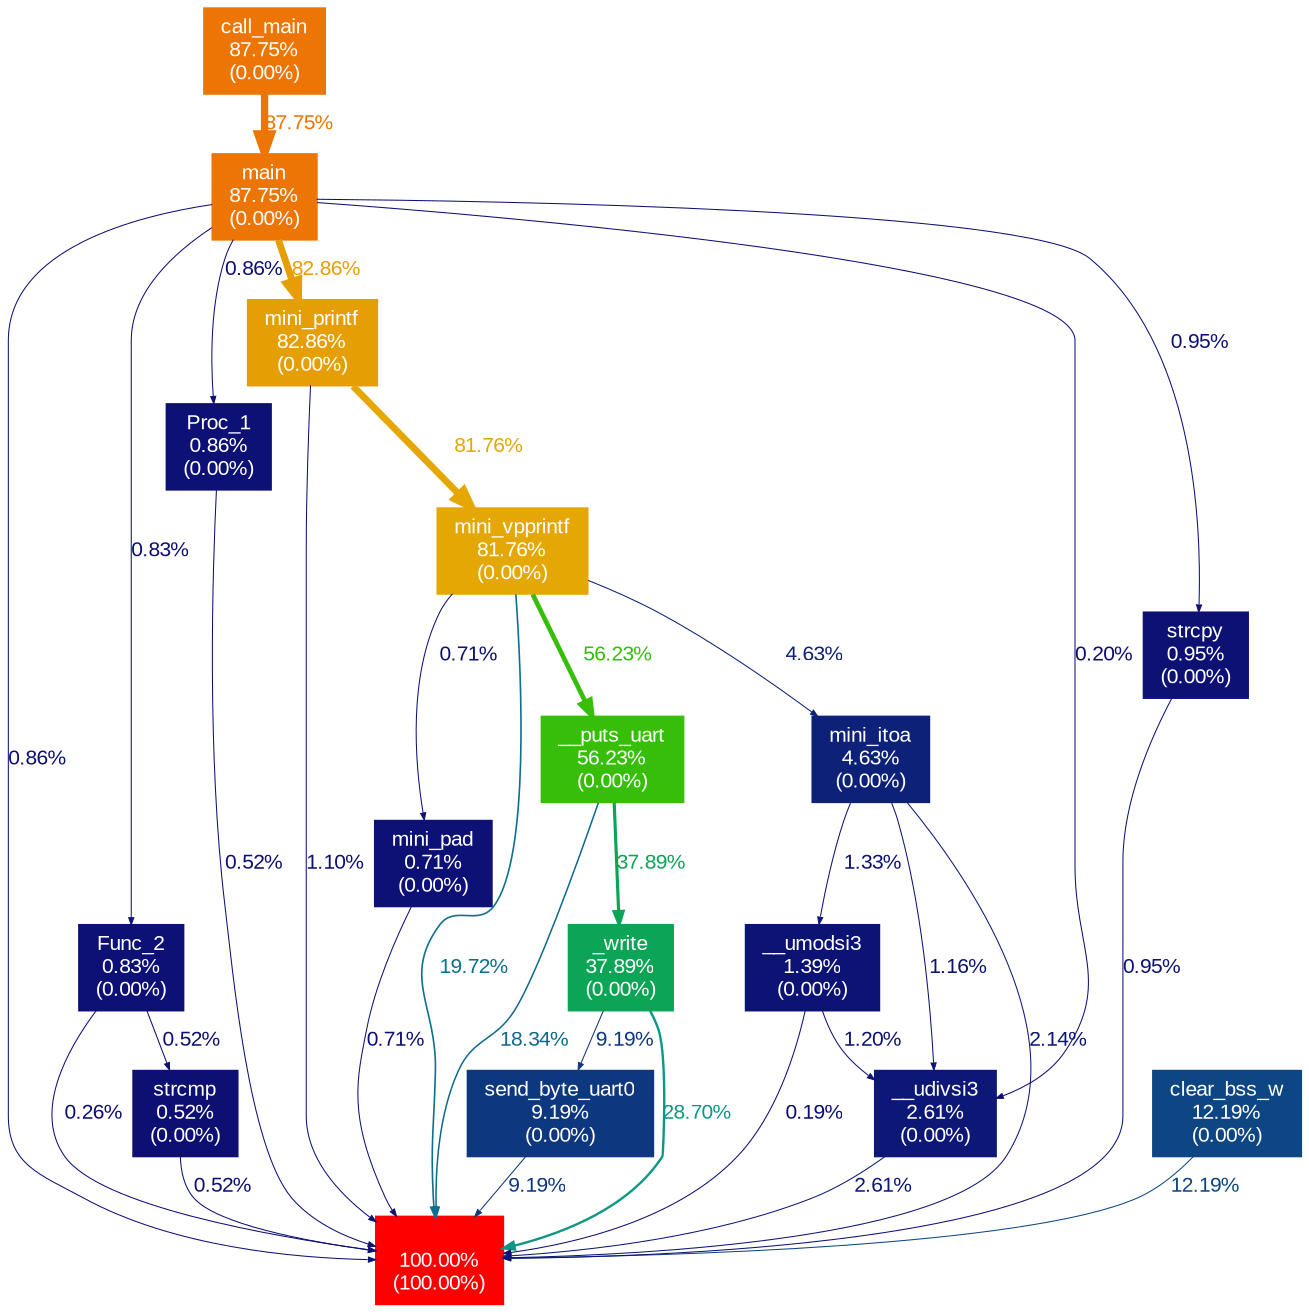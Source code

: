 digraph {
	tooltip=" "
	graph [fontname=Arial, nodesep=0.125, ranksep=0.25];
	node [fontcolor=white, fontname=Arial, height=0, shape=box, style=filled, width=0];
	edge [fontname=Arial];
	"" [color="#ff0000", fontcolor="#ffffff", fontsize="10.00", label="\n100.00%\n(100.00%)"];
	"Func_2" [color="#0d1074", fontcolor="#ffffff", fontsize="10.00", label="Func_2\n0.83%\n(0.00%)"];
	"Func_2" -> "" [arrowsize="0.35", color="#0d0e73", fontcolor="#0d0e73", fontsize="10.00", label="0.26%", labeldistance="0.50", penwidth="0.50"];
	"Func_2" -> strcmp [arrowsize="0.35", color="#0d0f73", fontcolor="#0d0f73", fontsize="10.00", label="0.52%", labeldistance="0.50", penwidth="0.50"];
	"Proc_1" [color="#0d1074", fontcolor="#ffffff", fontsize="10.00", label="Proc_1\n0.86%\n(0.00%)"];
	"Proc_1" -> "" [arrowsize="0.35", color="#0d0f73", fontcolor="#0d0f73", fontsize="10.00", label="0.52%", labeldistance="0.50", penwidth="0.50"];
	"__puts_uart" [color="#36be09", fontcolor="#ffffff", fontsize="10.00", label="__puts_uart\n56.23%\n(0.00%)"];
	"__puts_uart" -> "" [arrowsize="0.43", color="#0c698b", fontcolor="#0c698b", fontsize="10.00", label="18.34%", labeldistance="0.73", penwidth="0.73"];
	"__puts_uart" -> "_write" [arrowsize="0.62", color="#0ba555", fontcolor="#0ba555", fontsize="10.00", label="37.89%", labeldistance="1.52", penwidth="1.52"];
	"__udivsi3" [color="#0d1876", fontcolor="#ffffff", fontsize="10.00", label="__udivsi3\n2.61%\n(0.00%)"];
	"__udivsi3" -> "" [arrowsize="0.35", color="#0d1876", fontcolor="#0d1876", fontsize="10.00", label="2.61%", labeldistance="0.50", penwidth="0.50"];
	"__umodsi3" [color="#0d1375", fontcolor="#ffffff", fontsize="10.00", label="__umodsi3\n1.39%\n(0.00%)"];
	"__umodsi3" -> "" [arrowsize="0.35", color="#0d0e73", fontcolor="#0d0e73", fontsize="10.00", label="0.19%", labeldistance="0.50", penwidth="0.50"];
	"__umodsi3" -> "__udivsi3" [arrowsize="0.35", color="#0d1274", fontcolor="#0d1274", fontsize="10.00", label="1.20%", labeldistance="0.50", penwidth="0.50"];
	"_write" [color="#0ba555", fontcolor="#ffffff", fontsize="10.00", label="_write\n37.89%\n(0.00%)"];
	"_write" -> "" [arrowsize="0.54", color="#0c9884", fontcolor="#0c9884", fontsize="10.00", label="28.70%", labeldistance="1.15", penwidth="1.15"];
	"_write" -> "send_byte_uart0" [arrowsize="0.35", color="#0d377f", fontcolor="#0d377f", fontsize="10.00", label="9.19%", labeldistance="0.50", penwidth="0.50"];
	"call_main" [color="#ec7503", fontcolor="#ffffff", fontsize="10.00", label="call_main\n87.75%\n(0.00%)"];
	"call_main" -> main [arrowsize="0.94", color="#ec7503", fontcolor="#ec7503", fontsize="10.00", label="87.75%", labeldistance="3.51", penwidth="3.51"];
	"clear_bss_w" [color="#0d4682", fontcolor="#ffffff", fontsize="10.00", label="clear_bss_w\n12.19%\n(0.00%)"];
	"clear_bss_w" -> "" [arrowsize="0.35", color="#0d4682", fontcolor="#0d4682", fontsize="10.00", label="12.19%", labeldistance="0.50", penwidth="0.50"];
	main [color="#ec7503", fontcolor="#ffffff", fontsize="10.00", label="main\n87.75%\n(0.00%)"];
	main -> "" [arrowsize="0.35", color="#0d1074", fontcolor="#0d1074", fontsize="10.00", label="0.86%", labeldistance="0.50", penwidth="0.50"];
	main -> "Func_2" [arrowsize="0.35", color="#0d1074", fontcolor="#0d1074", fontsize="10.00", label="0.83%", labeldistance="0.50", penwidth="0.50"];
	main -> "Proc_1" [arrowsize="0.35", color="#0d1074", fontcolor="#0d1074", fontsize="10.00", label="0.86%", labeldistance="0.50", penwidth="0.50"];
	main -> "__udivsi3" [arrowsize="0.35", color="#0d0e73", fontcolor="#0d0e73", fontsize="10.00", label="0.20%", labeldistance="0.50", penwidth="0.50"];
	main -> "mini_printf" [arrowsize="0.91", color="#e59e04", fontcolor="#e59e04", fontsize="10.00", label="82.86%", labeldistance="3.31", penwidth="3.31"];
	main -> strcpy [arrowsize="0.35", color="#0d1174", fontcolor="#0d1174", fontsize="10.00", label="0.95%", labeldistance="0.50", penwidth="0.50"];
	"mini_itoa" [color="#0d2179", fontcolor="#ffffff", fontsize="10.00", label="mini_itoa\n4.63%\n(0.00%)"];
	"mini_itoa" -> "" [arrowsize="0.35", color="#0d1675", fontcolor="#0d1675", fontsize="10.00", label="2.14%", labeldistance="0.50", penwidth="0.50"];
	"mini_itoa" -> "__udivsi3" [arrowsize="0.35", color="#0d1274", fontcolor="#0d1274", fontsize="10.00", label="1.16%", labeldistance="0.50", penwidth="0.50"];
	"mini_itoa" -> "__umodsi3" [arrowsize="0.35", color="#0d1274", fontcolor="#0d1274", fontsize="10.00", label="1.33%", labeldistance="0.50", penwidth="0.50"];
	"mini_pad" [color="#0d1074", fontcolor="#ffffff", fontsize="10.00", label="mini_pad\n0.71%\n(0.00%)"];
	"mini_pad" -> "" [arrowsize="0.35", color="#0d1074", fontcolor="#0d1074", fontsize="10.00", label="0.71%", labeldistance="0.50", penwidth="0.50"];
	"mini_printf" [color="#e59e04", fontcolor="#ffffff", fontsize="10.00", label="mini_printf\n82.86%\n(0.00%)"];
	"mini_printf" -> "" [arrowsize="0.35", color="#0d1174", fontcolor="#0d1174", fontsize="10.00", label="1.10%", labeldistance="0.50", penwidth="0.50"];
	"mini_printf" -> "mini_vpprintf" [arrowsize="0.90", color="#e4a704", fontcolor="#e4a704", fontsize="10.00", label="81.76%", labeldistance="3.27", penwidth="3.27"];
	"mini_vpprintf" [color="#e4a704", fontcolor="#ffffff", fontsize="10.00", label="mini_vpprintf\n81.76%\n(0.00%)"];
	"mini_vpprintf" -> "" [arrowsize="0.44", color="#0c718c", fontcolor="#0c718c", fontsize="10.00", label="19.72%", labeldistance="0.79", penwidth="0.79"];
	"mini_vpprintf" -> "__puts_uart" [arrowsize="0.75", color="#36be09", fontcolor="#36be09", fontsize="10.00", label="56.23%", labeldistance="2.25", penwidth="2.25"];
	"mini_vpprintf" -> "mini_itoa" [arrowsize="0.35", color="#0d2179", fontcolor="#0d2179", fontsize="10.00", label="4.63%", labeldistance="0.50", penwidth="0.50"];
	"mini_vpprintf" -> "mini_pad" [arrowsize="0.35", color="#0d1074", fontcolor="#0d1074", fontsize="10.00", label="0.71%", labeldistance="0.50", penwidth="0.50"];
	"send_byte_uart0" [color="#0d377f", fontcolor="#ffffff", fontsize="10.00", label="send_byte_uart0\n9.19%\n(0.00%)"];
	"send_byte_uart0" -> "" [arrowsize="0.35", color="#0d377f", fontcolor="#0d377f", fontsize="10.00", label="9.19%", labeldistance="0.50", penwidth="0.50"];
	strcmp [color="#0d0f73", fontcolor="#ffffff", fontsize="10.00", label="strcmp\n0.52%\n(0.00%)"];
	strcmp -> "" [arrowsize="0.35", color="#0d0f73", fontcolor="#0d0f73", fontsize="10.00", label="0.52%", labeldistance="0.50", penwidth="0.50"];
	strcpy [color="#0d1174", fontcolor="#ffffff", fontsize="10.00", label="strcpy\n0.95%\n(0.00%)"];
	strcpy -> "" [arrowsize="0.35", color="#0d1174", fontcolor="#0d1174", fontsize="10.00", label="0.95%", labeldistance="0.50", penwidth="0.50"];
}
